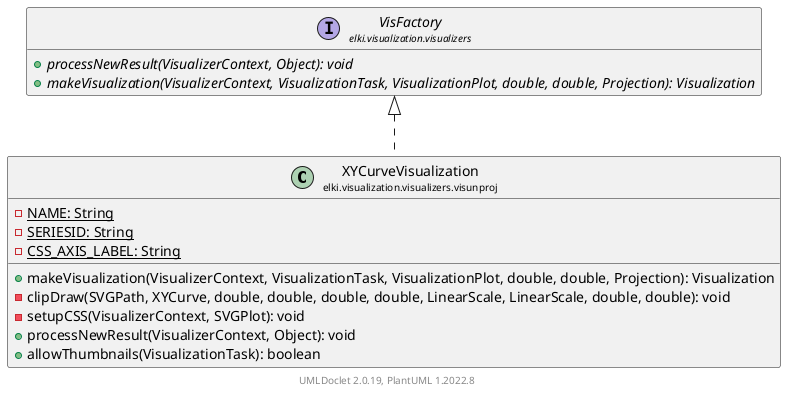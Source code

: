 @startuml
    remove .*\.(Instance|Par|Parameterizer|Factory)$
    set namespaceSeparator none
    hide empty fields
    hide empty methods

    class "<size:14>XYCurveVisualization\n<size:10>elki.visualization.visualizers.visunproj" as elki.visualization.visualizers.visunproj.XYCurveVisualization [[XYCurveVisualization.html]] {
        {static} -NAME: String
        {static} -SERIESID: String
        {static} -CSS_AXIS_LABEL: String
        +makeVisualization(VisualizerContext, VisualizationTask, VisualizationPlot, double, double, Projection): Visualization
        -clipDraw(SVGPath, XYCurve, double, double, double, double, LinearScale, LinearScale, double, double): void
        -setupCSS(VisualizerContext, SVGPlot): void
        +processNewResult(VisualizerContext, Object): void
        +allowThumbnails(VisualizationTask): boolean
    }

    interface "<size:14>VisFactory\n<size:10>elki.visualization.visualizers" as elki.visualization.visualizers.VisFactory [[../VisFactory.html]] {
        {abstract} +processNewResult(VisualizerContext, Object): void
        {abstract} +makeVisualization(VisualizerContext, VisualizationTask, VisualizationPlot, double, double, Projection): Visualization
    }

    elki.visualization.visualizers.VisFactory <|.. elki.visualization.visualizers.visunproj.XYCurveVisualization

    center footer UMLDoclet 2.0.19, PlantUML 1.2022.8
@enduml
